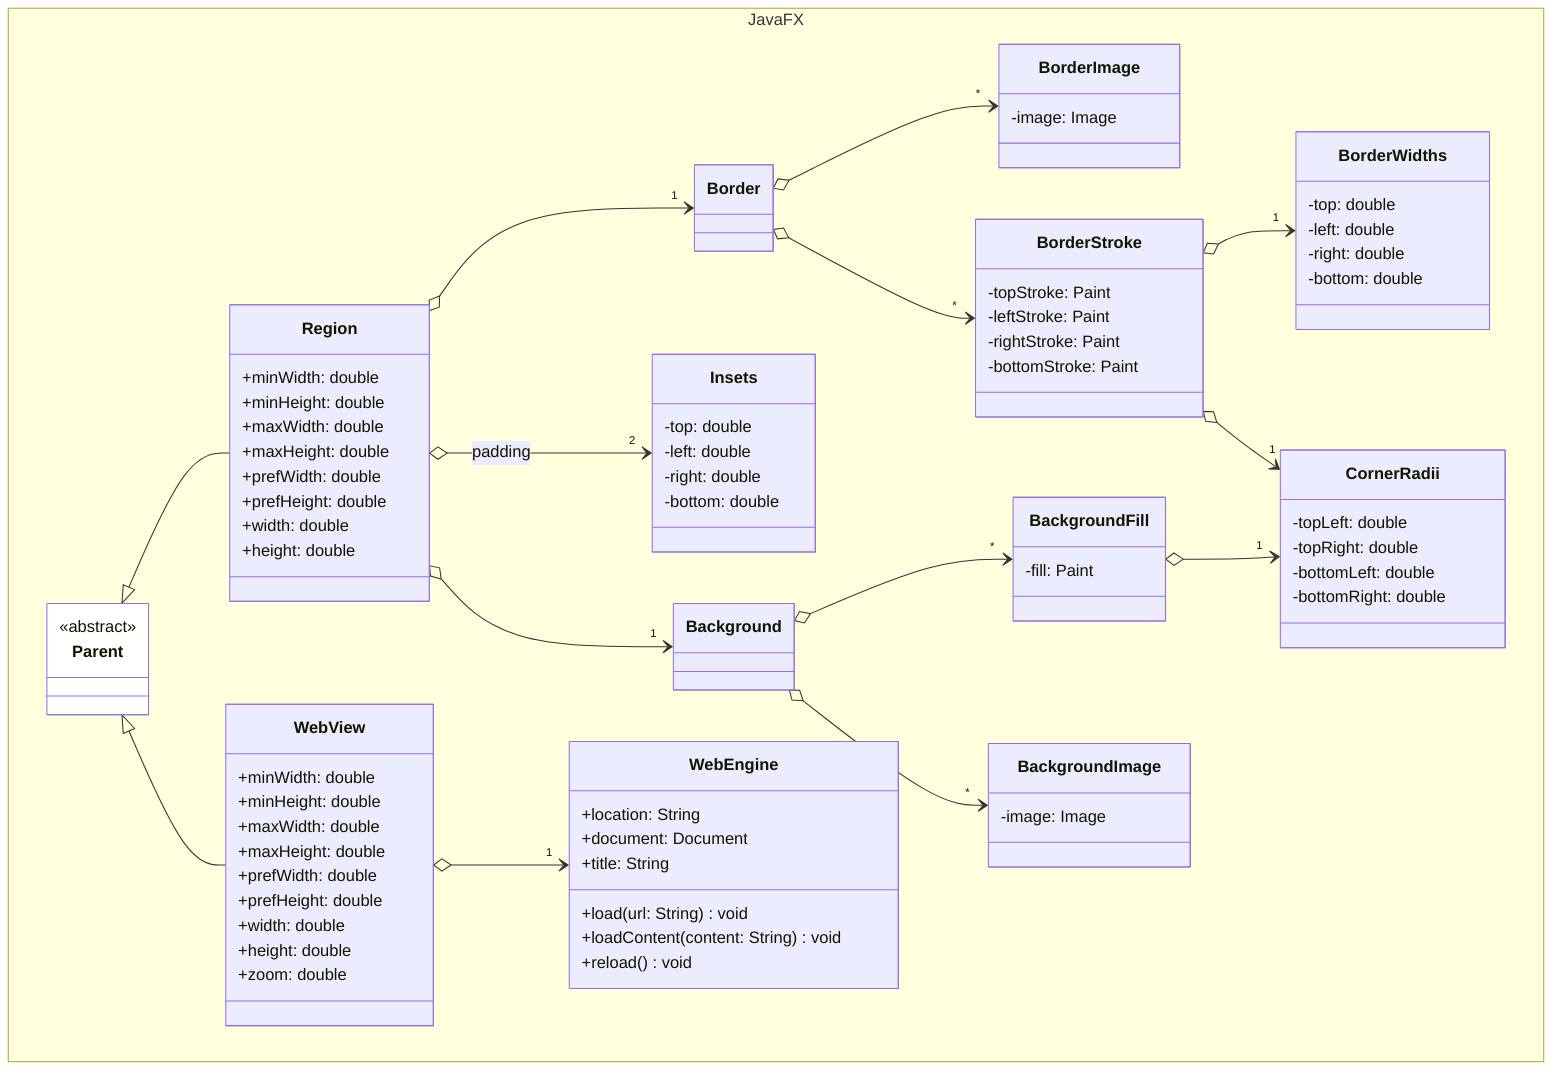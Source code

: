 classDiagram

    namespace JavaFX {

        class Parent {
            <<abstract>>
        }

        class Region {
            +minWidth: double
            +minHeight: double
            +maxWidth: double
            +maxHeight: double
            +prefWidth: double
            +prefHeight: double
            +width: double
            +height: double
        }

        class WebView {
            +minWidth: double
            +minHeight: double
            +maxWidth: double
            +maxHeight: double
            +prefWidth: double
            +prefHeight: double
            +width: double
            +height: double
            +zoom: double
        }

        class WebEngine {
            +location: String
            +document: Document
            +title: String
            +load(url: String) void
            +loadContent(content: String) void
            +reload() void
        }

        class Background {

        }

        class BackgroundFill {
            -fill: Paint
        }

        class BackgroundImage {
            -image: Image
        }

        class Border {

        }

        class BorderStroke {
            -topStroke: Paint
            -leftStroke: Paint
            -rightStroke: Paint
            -bottomStroke: Paint
        }

        class BorderImage {
            -image: Image
        }

        class Insets {
            -top: double
            -left: double
            -right: double
            -bottom: double
        }

        class CornerRadii {
            -topLeft: double
            -topRight: double
            -bottomLeft: double
            -bottomRight: double
        }

        class BorderWidths {
            -top: double
            -left: double
            -right: double
            -bottom: double
        }

    }

    Parent <|-- Region

    Parent <|-- WebView

    Region o-->"1" Border
    Region o-->"2" Insets: padding
    Region o-->"1" Background

    Border o-->"*" BorderImage
    Border o-->"*" BorderStroke

    Background o-->"*" BackgroundFill
    Background o-->"*" BackgroundImage

    BorderStroke o-->"1" BorderWidths
    BorderStroke o-->"1" CornerRadii

    BackgroundFill o-->"1" CornerRadii

    WebView o-->"1" WebEngine

    style Parent fill:white